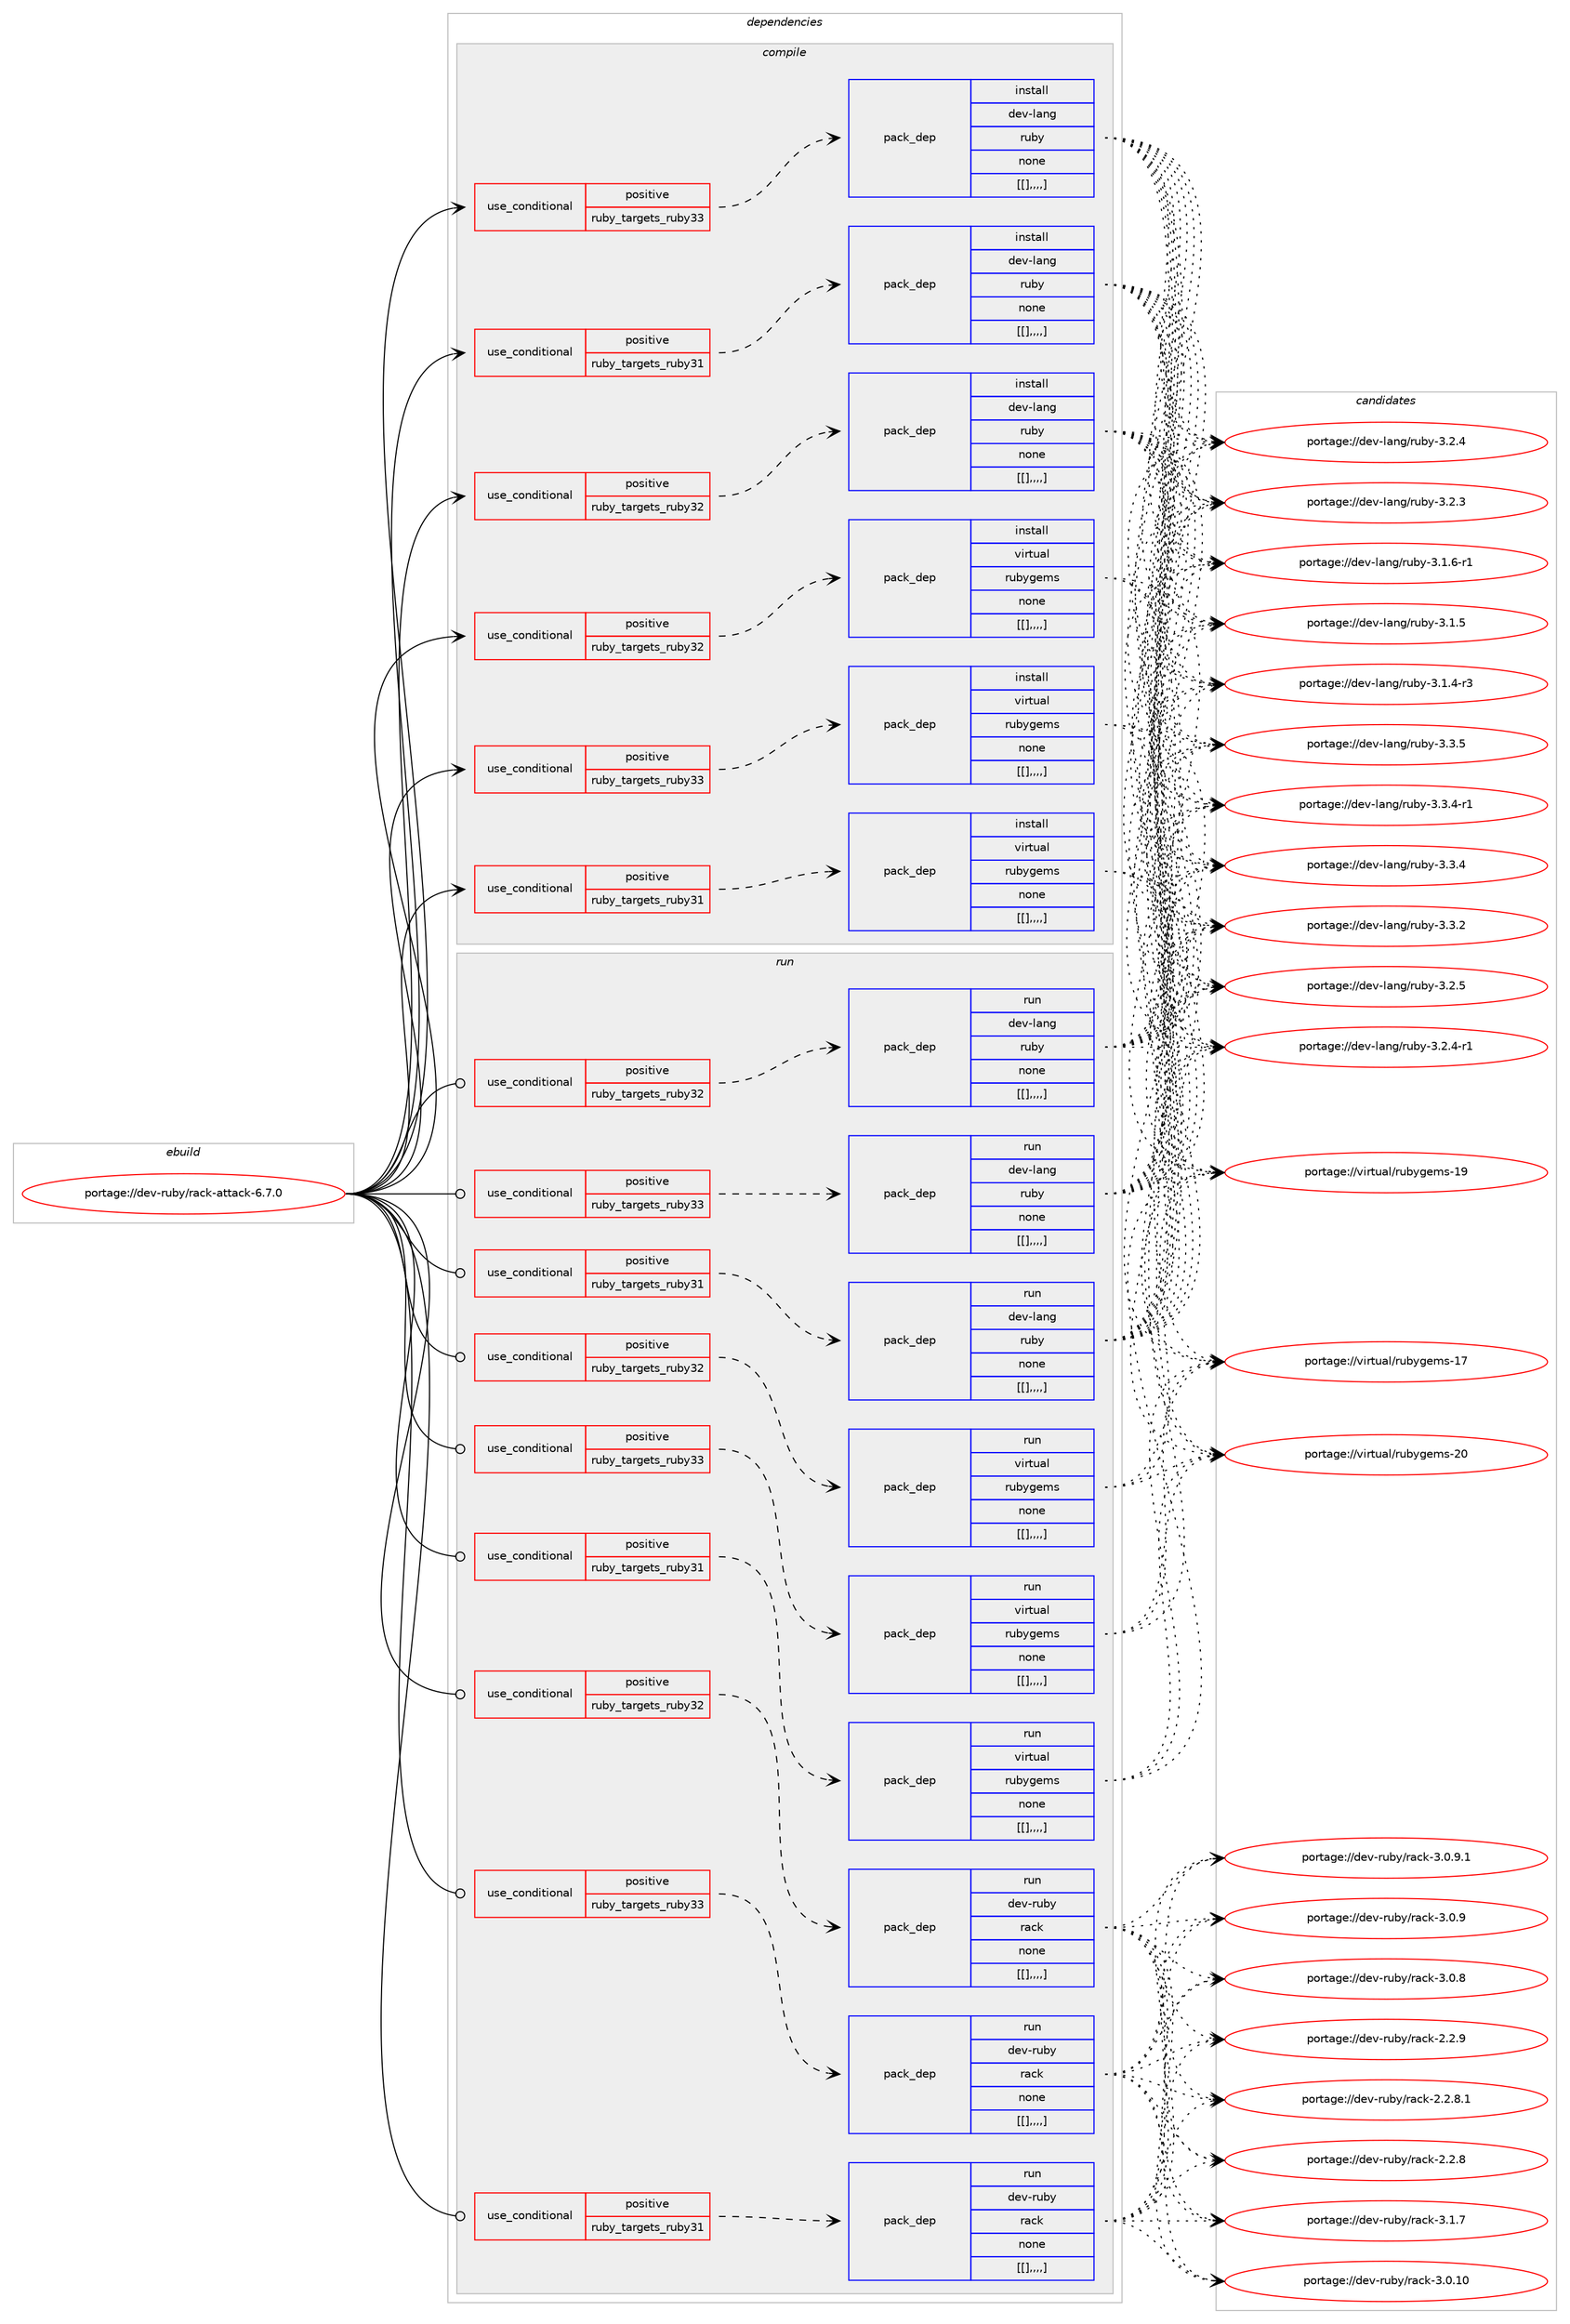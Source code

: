 digraph prolog {

# *************
# Graph options
# *************

newrank=true;
concentrate=true;
compound=true;
graph [rankdir=LR,fontname=Helvetica,fontsize=10,ranksep=1.5];#, ranksep=2.5, nodesep=0.2];
edge  [arrowhead=vee];
node  [fontname=Helvetica,fontsize=10];

# **********
# The ebuild
# **********

subgraph cluster_leftcol {
color=gray;
label=<<i>ebuild</i>>;
id [label="portage://dev-ruby/rack-attack-6.7.0", color=red, width=4, href="../dev-ruby/rack-attack-6.7.0.svg"];
}

# ****************
# The dependencies
# ****************

subgraph cluster_midcol {
color=gray;
label=<<i>dependencies</i>>;
subgraph cluster_compile {
fillcolor="#eeeeee";
style=filled;
label=<<i>compile</i>>;
subgraph cond54677 {
dependency198693 [label=<<TABLE BORDER="0" CELLBORDER="1" CELLSPACING="0" CELLPADDING="4"><TR><TD ROWSPAN="3" CELLPADDING="10">use_conditional</TD></TR><TR><TD>positive</TD></TR><TR><TD>ruby_targets_ruby31</TD></TR></TABLE>>, shape=none, color=red];
subgraph pack142671 {
dependency198694 [label=<<TABLE BORDER="0" CELLBORDER="1" CELLSPACING="0" CELLPADDING="4" WIDTH="220"><TR><TD ROWSPAN="6" CELLPADDING="30">pack_dep</TD></TR><TR><TD WIDTH="110">install</TD></TR><TR><TD>dev-lang</TD></TR><TR><TD>ruby</TD></TR><TR><TD>none</TD></TR><TR><TD>[[],,,,]</TD></TR></TABLE>>, shape=none, color=blue];
}
dependency198693:e -> dependency198694:w [weight=20,style="dashed",arrowhead="vee"];
}
id:e -> dependency198693:w [weight=20,style="solid",arrowhead="vee"];
subgraph cond54678 {
dependency198695 [label=<<TABLE BORDER="0" CELLBORDER="1" CELLSPACING="0" CELLPADDING="4"><TR><TD ROWSPAN="3" CELLPADDING="10">use_conditional</TD></TR><TR><TD>positive</TD></TR><TR><TD>ruby_targets_ruby31</TD></TR></TABLE>>, shape=none, color=red];
subgraph pack142672 {
dependency198696 [label=<<TABLE BORDER="0" CELLBORDER="1" CELLSPACING="0" CELLPADDING="4" WIDTH="220"><TR><TD ROWSPAN="6" CELLPADDING="30">pack_dep</TD></TR><TR><TD WIDTH="110">install</TD></TR><TR><TD>virtual</TD></TR><TR><TD>rubygems</TD></TR><TR><TD>none</TD></TR><TR><TD>[[],,,,]</TD></TR></TABLE>>, shape=none, color=blue];
}
dependency198695:e -> dependency198696:w [weight=20,style="dashed",arrowhead="vee"];
}
id:e -> dependency198695:w [weight=20,style="solid",arrowhead="vee"];
subgraph cond54679 {
dependency198697 [label=<<TABLE BORDER="0" CELLBORDER="1" CELLSPACING="0" CELLPADDING="4"><TR><TD ROWSPAN="3" CELLPADDING="10">use_conditional</TD></TR><TR><TD>positive</TD></TR><TR><TD>ruby_targets_ruby32</TD></TR></TABLE>>, shape=none, color=red];
subgraph pack142673 {
dependency198698 [label=<<TABLE BORDER="0" CELLBORDER="1" CELLSPACING="0" CELLPADDING="4" WIDTH="220"><TR><TD ROWSPAN="6" CELLPADDING="30">pack_dep</TD></TR><TR><TD WIDTH="110">install</TD></TR><TR><TD>dev-lang</TD></TR><TR><TD>ruby</TD></TR><TR><TD>none</TD></TR><TR><TD>[[],,,,]</TD></TR></TABLE>>, shape=none, color=blue];
}
dependency198697:e -> dependency198698:w [weight=20,style="dashed",arrowhead="vee"];
}
id:e -> dependency198697:w [weight=20,style="solid",arrowhead="vee"];
subgraph cond54680 {
dependency198699 [label=<<TABLE BORDER="0" CELLBORDER="1" CELLSPACING="0" CELLPADDING="4"><TR><TD ROWSPAN="3" CELLPADDING="10">use_conditional</TD></TR><TR><TD>positive</TD></TR><TR><TD>ruby_targets_ruby32</TD></TR></TABLE>>, shape=none, color=red];
subgraph pack142674 {
dependency198700 [label=<<TABLE BORDER="0" CELLBORDER="1" CELLSPACING="0" CELLPADDING="4" WIDTH="220"><TR><TD ROWSPAN="6" CELLPADDING="30">pack_dep</TD></TR><TR><TD WIDTH="110">install</TD></TR><TR><TD>virtual</TD></TR><TR><TD>rubygems</TD></TR><TR><TD>none</TD></TR><TR><TD>[[],,,,]</TD></TR></TABLE>>, shape=none, color=blue];
}
dependency198699:e -> dependency198700:w [weight=20,style="dashed",arrowhead="vee"];
}
id:e -> dependency198699:w [weight=20,style="solid",arrowhead="vee"];
subgraph cond54681 {
dependency198701 [label=<<TABLE BORDER="0" CELLBORDER="1" CELLSPACING="0" CELLPADDING="4"><TR><TD ROWSPAN="3" CELLPADDING="10">use_conditional</TD></TR><TR><TD>positive</TD></TR><TR><TD>ruby_targets_ruby33</TD></TR></TABLE>>, shape=none, color=red];
subgraph pack142675 {
dependency198702 [label=<<TABLE BORDER="0" CELLBORDER="1" CELLSPACING="0" CELLPADDING="4" WIDTH="220"><TR><TD ROWSPAN="6" CELLPADDING="30">pack_dep</TD></TR><TR><TD WIDTH="110">install</TD></TR><TR><TD>dev-lang</TD></TR><TR><TD>ruby</TD></TR><TR><TD>none</TD></TR><TR><TD>[[],,,,]</TD></TR></TABLE>>, shape=none, color=blue];
}
dependency198701:e -> dependency198702:w [weight=20,style="dashed",arrowhead="vee"];
}
id:e -> dependency198701:w [weight=20,style="solid",arrowhead="vee"];
subgraph cond54682 {
dependency198703 [label=<<TABLE BORDER="0" CELLBORDER="1" CELLSPACING="0" CELLPADDING="4"><TR><TD ROWSPAN="3" CELLPADDING="10">use_conditional</TD></TR><TR><TD>positive</TD></TR><TR><TD>ruby_targets_ruby33</TD></TR></TABLE>>, shape=none, color=red];
subgraph pack142676 {
dependency198704 [label=<<TABLE BORDER="0" CELLBORDER="1" CELLSPACING="0" CELLPADDING="4" WIDTH="220"><TR><TD ROWSPAN="6" CELLPADDING="30">pack_dep</TD></TR><TR><TD WIDTH="110">install</TD></TR><TR><TD>virtual</TD></TR><TR><TD>rubygems</TD></TR><TR><TD>none</TD></TR><TR><TD>[[],,,,]</TD></TR></TABLE>>, shape=none, color=blue];
}
dependency198703:e -> dependency198704:w [weight=20,style="dashed",arrowhead="vee"];
}
id:e -> dependency198703:w [weight=20,style="solid",arrowhead="vee"];
}
subgraph cluster_compileandrun {
fillcolor="#eeeeee";
style=filled;
label=<<i>compile and run</i>>;
}
subgraph cluster_run {
fillcolor="#eeeeee";
style=filled;
label=<<i>run</i>>;
subgraph cond54683 {
dependency198705 [label=<<TABLE BORDER="0" CELLBORDER="1" CELLSPACING="0" CELLPADDING="4"><TR><TD ROWSPAN="3" CELLPADDING="10">use_conditional</TD></TR><TR><TD>positive</TD></TR><TR><TD>ruby_targets_ruby31</TD></TR></TABLE>>, shape=none, color=red];
subgraph pack142677 {
dependency198706 [label=<<TABLE BORDER="0" CELLBORDER="1" CELLSPACING="0" CELLPADDING="4" WIDTH="220"><TR><TD ROWSPAN="6" CELLPADDING="30">pack_dep</TD></TR><TR><TD WIDTH="110">run</TD></TR><TR><TD>dev-lang</TD></TR><TR><TD>ruby</TD></TR><TR><TD>none</TD></TR><TR><TD>[[],,,,]</TD></TR></TABLE>>, shape=none, color=blue];
}
dependency198705:e -> dependency198706:w [weight=20,style="dashed",arrowhead="vee"];
}
id:e -> dependency198705:w [weight=20,style="solid",arrowhead="odot"];
subgraph cond54684 {
dependency198707 [label=<<TABLE BORDER="0" CELLBORDER="1" CELLSPACING="0" CELLPADDING="4"><TR><TD ROWSPAN="3" CELLPADDING="10">use_conditional</TD></TR><TR><TD>positive</TD></TR><TR><TD>ruby_targets_ruby31</TD></TR></TABLE>>, shape=none, color=red];
subgraph pack142678 {
dependency198708 [label=<<TABLE BORDER="0" CELLBORDER="1" CELLSPACING="0" CELLPADDING="4" WIDTH="220"><TR><TD ROWSPAN="6" CELLPADDING="30">pack_dep</TD></TR><TR><TD WIDTH="110">run</TD></TR><TR><TD>dev-ruby</TD></TR><TR><TD>rack</TD></TR><TR><TD>none</TD></TR><TR><TD>[[],,,,]</TD></TR></TABLE>>, shape=none, color=blue];
}
dependency198707:e -> dependency198708:w [weight=20,style="dashed",arrowhead="vee"];
}
id:e -> dependency198707:w [weight=20,style="solid",arrowhead="odot"];
subgraph cond54685 {
dependency198709 [label=<<TABLE BORDER="0" CELLBORDER="1" CELLSPACING="0" CELLPADDING="4"><TR><TD ROWSPAN="3" CELLPADDING="10">use_conditional</TD></TR><TR><TD>positive</TD></TR><TR><TD>ruby_targets_ruby31</TD></TR></TABLE>>, shape=none, color=red];
subgraph pack142679 {
dependency198710 [label=<<TABLE BORDER="0" CELLBORDER="1" CELLSPACING="0" CELLPADDING="4" WIDTH="220"><TR><TD ROWSPAN="6" CELLPADDING="30">pack_dep</TD></TR><TR><TD WIDTH="110">run</TD></TR><TR><TD>virtual</TD></TR><TR><TD>rubygems</TD></TR><TR><TD>none</TD></TR><TR><TD>[[],,,,]</TD></TR></TABLE>>, shape=none, color=blue];
}
dependency198709:e -> dependency198710:w [weight=20,style="dashed",arrowhead="vee"];
}
id:e -> dependency198709:w [weight=20,style="solid",arrowhead="odot"];
subgraph cond54686 {
dependency198711 [label=<<TABLE BORDER="0" CELLBORDER="1" CELLSPACING="0" CELLPADDING="4"><TR><TD ROWSPAN="3" CELLPADDING="10">use_conditional</TD></TR><TR><TD>positive</TD></TR><TR><TD>ruby_targets_ruby32</TD></TR></TABLE>>, shape=none, color=red];
subgraph pack142680 {
dependency198712 [label=<<TABLE BORDER="0" CELLBORDER="1" CELLSPACING="0" CELLPADDING="4" WIDTH="220"><TR><TD ROWSPAN="6" CELLPADDING="30">pack_dep</TD></TR><TR><TD WIDTH="110">run</TD></TR><TR><TD>dev-lang</TD></TR><TR><TD>ruby</TD></TR><TR><TD>none</TD></TR><TR><TD>[[],,,,]</TD></TR></TABLE>>, shape=none, color=blue];
}
dependency198711:e -> dependency198712:w [weight=20,style="dashed",arrowhead="vee"];
}
id:e -> dependency198711:w [weight=20,style="solid",arrowhead="odot"];
subgraph cond54687 {
dependency198713 [label=<<TABLE BORDER="0" CELLBORDER="1" CELLSPACING="0" CELLPADDING="4"><TR><TD ROWSPAN="3" CELLPADDING="10">use_conditional</TD></TR><TR><TD>positive</TD></TR><TR><TD>ruby_targets_ruby32</TD></TR></TABLE>>, shape=none, color=red];
subgraph pack142681 {
dependency198714 [label=<<TABLE BORDER="0" CELLBORDER="1" CELLSPACING="0" CELLPADDING="4" WIDTH="220"><TR><TD ROWSPAN="6" CELLPADDING="30">pack_dep</TD></TR><TR><TD WIDTH="110">run</TD></TR><TR><TD>dev-ruby</TD></TR><TR><TD>rack</TD></TR><TR><TD>none</TD></TR><TR><TD>[[],,,,]</TD></TR></TABLE>>, shape=none, color=blue];
}
dependency198713:e -> dependency198714:w [weight=20,style="dashed",arrowhead="vee"];
}
id:e -> dependency198713:w [weight=20,style="solid",arrowhead="odot"];
subgraph cond54688 {
dependency198715 [label=<<TABLE BORDER="0" CELLBORDER="1" CELLSPACING="0" CELLPADDING="4"><TR><TD ROWSPAN="3" CELLPADDING="10">use_conditional</TD></TR><TR><TD>positive</TD></TR><TR><TD>ruby_targets_ruby32</TD></TR></TABLE>>, shape=none, color=red];
subgraph pack142682 {
dependency198716 [label=<<TABLE BORDER="0" CELLBORDER="1" CELLSPACING="0" CELLPADDING="4" WIDTH="220"><TR><TD ROWSPAN="6" CELLPADDING="30">pack_dep</TD></TR><TR><TD WIDTH="110">run</TD></TR><TR><TD>virtual</TD></TR><TR><TD>rubygems</TD></TR><TR><TD>none</TD></TR><TR><TD>[[],,,,]</TD></TR></TABLE>>, shape=none, color=blue];
}
dependency198715:e -> dependency198716:w [weight=20,style="dashed",arrowhead="vee"];
}
id:e -> dependency198715:w [weight=20,style="solid",arrowhead="odot"];
subgraph cond54689 {
dependency198717 [label=<<TABLE BORDER="0" CELLBORDER="1" CELLSPACING="0" CELLPADDING="4"><TR><TD ROWSPAN="3" CELLPADDING="10">use_conditional</TD></TR><TR><TD>positive</TD></TR><TR><TD>ruby_targets_ruby33</TD></TR></TABLE>>, shape=none, color=red];
subgraph pack142683 {
dependency198718 [label=<<TABLE BORDER="0" CELLBORDER="1" CELLSPACING="0" CELLPADDING="4" WIDTH="220"><TR><TD ROWSPAN="6" CELLPADDING="30">pack_dep</TD></TR><TR><TD WIDTH="110">run</TD></TR><TR><TD>dev-lang</TD></TR><TR><TD>ruby</TD></TR><TR><TD>none</TD></TR><TR><TD>[[],,,,]</TD></TR></TABLE>>, shape=none, color=blue];
}
dependency198717:e -> dependency198718:w [weight=20,style="dashed",arrowhead="vee"];
}
id:e -> dependency198717:w [weight=20,style="solid",arrowhead="odot"];
subgraph cond54690 {
dependency198719 [label=<<TABLE BORDER="0" CELLBORDER="1" CELLSPACING="0" CELLPADDING="4"><TR><TD ROWSPAN="3" CELLPADDING="10">use_conditional</TD></TR><TR><TD>positive</TD></TR><TR><TD>ruby_targets_ruby33</TD></TR></TABLE>>, shape=none, color=red];
subgraph pack142684 {
dependency198720 [label=<<TABLE BORDER="0" CELLBORDER="1" CELLSPACING="0" CELLPADDING="4" WIDTH="220"><TR><TD ROWSPAN="6" CELLPADDING="30">pack_dep</TD></TR><TR><TD WIDTH="110">run</TD></TR><TR><TD>dev-ruby</TD></TR><TR><TD>rack</TD></TR><TR><TD>none</TD></TR><TR><TD>[[],,,,]</TD></TR></TABLE>>, shape=none, color=blue];
}
dependency198719:e -> dependency198720:w [weight=20,style="dashed",arrowhead="vee"];
}
id:e -> dependency198719:w [weight=20,style="solid",arrowhead="odot"];
subgraph cond54691 {
dependency198721 [label=<<TABLE BORDER="0" CELLBORDER="1" CELLSPACING="0" CELLPADDING="4"><TR><TD ROWSPAN="3" CELLPADDING="10">use_conditional</TD></TR><TR><TD>positive</TD></TR><TR><TD>ruby_targets_ruby33</TD></TR></TABLE>>, shape=none, color=red];
subgraph pack142685 {
dependency198722 [label=<<TABLE BORDER="0" CELLBORDER="1" CELLSPACING="0" CELLPADDING="4" WIDTH="220"><TR><TD ROWSPAN="6" CELLPADDING="30">pack_dep</TD></TR><TR><TD WIDTH="110">run</TD></TR><TR><TD>virtual</TD></TR><TR><TD>rubygems</TD></TR><TR><TD>none</TD></TR><TR><TD>[[],,,,]</TD></TR></TABLE>>, shape=none, color=blue];
}
dependency198721:e -> dependency198722:w [weight=20,style="dashed",arrowhead="vee"];
}
id:e -> dependency198721:w [weight=20,style="solid",arrowhead="odot"];
}
}

# **************
# The candidates
# **************

subgraph cluster_choices {
rank=same;
color=gray;
label=<<i>candidates</i>>;

subgraph choice142671 {
color=black;
nodesep=1;
choice10010111845108971101034711411798121455146514653 [label="portage://dev-lang/ruby-3.3.5", color=red, width=4,href="../dev-lang/ruby-3.3.5.svg"];
choice100101118451089711010347114117981214551465146524511449 [label="portage://dev-lang/ruby-3.3.4-r1", color=red, width=4,href="../dev-lang/ruby-3.3.4-r1.svg"];
choice10010111845108971101034711411798121455146514652 [label="portage://dev-lang/ruby-3.3.4", color=red, width=4,href="../dev-lang/ruby-3.3.4.svg"];
choice10010111845108971101034711411798121455146514650 [label="portage://dev-lang/ruby-3.3.2", color=red, width=4,href="../dev-lang/ruby-3.3.2.svg"];
choice10010111845108971101034711411798121455146504653 [label="portage://dev-lang/ruby-3.2.5", color=red, width=4,href="../dev-lang/ruby-3.2.5.svg"];
choice100101118451089711010347114117981214551465046524511449 [label="portage://dev-lang/ruby-3.2.4-r1", color=red, width=4,href="../dev-lang/ruby-3.2.4-r1.svg"];
choice10010111845108971101034711411798121455146504652 [label="portage://dev-lang/ruby-3.2.4", color=red, width=4,href="../dev-lang/ruby-3.2.4.svg"];
choice10010111845108971101034711411798121455146504651 [label="portage://dev-lang/ruby-3.2.3", color=red, width=4,href="../dev-lang/ruby-3.2.3.svg"];
choice100101118451089711010347114117981214551464946544511449 [label="portage://dev-lang/ruby-3.1.6-r1", color=red, width=4,href="../dev-lang/ruby-3.1.6-r1.svg"];
choice10010111845108971101034711411798121455146494653 [label="portage://dev-lang/ruby-3.1.5", color=red, width=4,href="../dev-lang/ruby-3.1.5.svg"];
choice100101118451089711010347114117981214551464946524511451 [label="portage://dev-lang/ruby-3.1.4-r3", color=red, width=4,href="../dev-lang/ruby-3.1.4-r3.svg"];
dependency198694:e -> choice10010111845108971101034711411798121455146514653:w [style=dotted,weight="100"];
dependency198694:e -> choice100101118451089711010347114117981214551465146524511449:w [style=dotted,weight="100"];
dependency198694:e -> choice10010111845108971101034711411798121455146514652:w [style=dotted,weight="100"];
dependency198694:e -> choice10010111845108971101034711411798121455146514650:w [style=dotted,weight="100"];
dependency198694:e -> choice10010111845108971101034711411798121455146504653:w [style=dotted,weight="100"];
dependency198694:e -> choice100101118451089711010347114117981214551465046524511449:w [style=dotted,weight="100"];
dependency198694:e -> choice10010111845108971101034711411798121455146504652:w [style=dotted,weight="100"];
dependency198694:e -> choice10010111845108971101034711411798121455146504651:w [style=dotted,weight="100"];
dependency198694:e -> choice100101118451089711010347114117981214551464946544511449:w [style=dotted,weight="100"];
dependency198694:e -> choice10010111845108971101034711411798121455146494653:w [style=dotted,weight="100"];
dependency198694:e -> choice100101118451089711010347114117981214551464946524511451:w [style=dotted,weight="100"];
}
subgraph choice142672 {
color=black;
nodesep=1;
choice118105114116117971084711411798121103101109115455048 [label="portage://virtual/rubygems-20", color=red, width=4,href="../virtual/rubygems-20.svg"];
choice118105114116117971084711411798121103101109115454957 [label="portage://virtual/rubygems-19", color=red, width=4,href="../virtual/rubygems-19.svg"];
choice118105114116117971084711411798121103101109115454955 [label="portage://virtual/rubygems-17", color=red, width=4,href="../virtual/rubygems-17.svg"];
dependency198696:e -> choice118105114116117971084711411798121103101109115455048:w [style=dotted,weight="100"];
dependency198696:e -> choice118105114116117971084711411798121103101109115454957:w [style=dotted,weight="100"];
dependency198696:e -> choice118105114116117971084711411798121103101109115454955:w [style=dotted,weight="100"];
}
subgraph choice142673 {
color=black;
nodesep=1;
choice10010111845108971101034711411798121455146514653 [label="portage://dev-lang/ruby-3.3.5", color=red, width=4,href="../dev-lang/ruby-3.3.5.svg"];
choice100101118451089711010347114117981214551465146524511449 [label="portage://dev-lang/ruby-3.3.4-r1", color=red, width=4,href="../dev-lang/ruby-3.3.4-r1.svg"];
choice10010111845108971101034711411798121455146514652 [label="portage://dev-lang/ruby-3.3.4", color=red, width=4,href="../dev-lang/ruby-3.3.4.svg"];
choice10010111845108971101034711411798121455146514650 [label="portage://dev-lang/ruby-3.3.2", color=red, width=4,href="../dev-lang/ruby-3.3.2.svg"];
choice10010111845108971101034711411798121455146504653 [label="portage://dev-lang/ruby-3.2.5", color=red, width=4,href="../dev-lang/ruby-3.2.5.svg"];
choice100101118451089711010347114117981214551465046524511449 [label="portage://dev-lang/ruby-3.2.4-r1", color=red, width=4,href="../dev-lang/ruby-3.2.4-r1.svg"];
choice10010111845108971101034711411798121455146504652 [label="portage://dev-lang/ruby-3.2.4", color=red, width=4,href="../dev-lang/ruby-3.2.4.svg"];
choice10010111845108971101034711411798121455146504651 [label="portage://dev-lang/ruby-3.2.3", color=red, width=4,href="../dev-lang/ruby-3.2.3.svg"];
choice100101118451089711010347114117981214551464946544511449 [label="portage://dev-lang/ruby-3.1.6-r1", color=red, width=4,href="../dev-lang/ruby-3.1.6-r1.svg"];
choice10010111845108971101034711411798121455146494653 [label="portage://dev-lang/ruby-3.1.5", color=red, width=4,href="../dev-lang/ruby-3.1.5.svg"];
choice100101118451089711010347114117981214551464946524511451 [label="portage://dev-lang/ruby-3.1.4-r3", color=red, width=4,href="../dev-lang/ruby-3.1.4-r3.svg"];
dependency198698:e -> choice10010111845108971101034711411798121455146514653:w [style=dotted,weight="100"];
dependency198698:e -> choice100101118451089711010347114117981214551465146524511449:w [style=dotted,weight="100"];
dependency198698:e -> choice10010111845108971101034711411798121455146514652:w [style=dotted,weight="100"];
dependency198698:e -> choice10010111845108971101034711411798121455146514650:w [style=dotted,weight="100"];
dependency198698:e -> choice10010111845108971101034711411798121455146504653:w [style=dotted,weight="100"];
dependency198698:e -> choice100101118451089711010347114117981214551465046524511449:w [style=dotted,weight="100"];
dependency198698:e -> choice10010111845108971101034711411798121455146504652:w [style=dotted,weight="100"];
dependency198698:e -> choice10010111845108971101034711411798121455146504651:w [style=dotted,weight="100"];
dependency198698:e -> choice100101118451089711010347114117981214551464946544511449:w [style=dotted,weight="100"];
dependency198698:e -> choice10010111845108971101034711411798121455146494653:w [style=dotted,weight="100"];
dependency198698:e -> choice100101118451089711010347114117981214551464946524511451:w [style=dotted,weight="100"];
}
subgraph choice142674 {
color=black;
nodesep=1;
choice118105114116117971084711411798121103101109115455048 [label="portage://virtual/rubygems-20", color=red, width=4,href="../virtual/rubygems-20.svg"];
choice118105114116117971084711411798121103101109115454957 [label="portage://virtual/rubygems-19", color=red, width=4,href="../virtual/rubygems-19.svg"];
choice118105114116117971084711411798121103101109115454955 [label="portage://virtual/rubygems-17", color=red, width=4,href="../virtual/rubygems-17.svg"];
dependency198700:e -> choice118105114116117971084711411798121103101109115455048:w [style=dotted,weight="100"];
dependency198700:e -> choice118105114116117971084711411798121103101109115454957:w [style=dotted,weight="100"];
dependency198700:e -> choice118105114116117971084711411798121103101109115454955:w [style=dotted,weight="100"];
}
subgraph choice142675 {
color=black;
nodesep=1;
choice10010111845108971101034711411798121455146514653 [label="portage://dev-lang/ruby-3.3.5", color=red, width=4,href="../dev-lang/ruby-3.3.5.svg"];
choice100101118451089711010347114117981214551465146524511449 [label="portage://dev-lang/ruby-3.3.4-r1", color=red, width=4,href="../dev-lang/ruby-3.3.4-r1.svg"];
choice10010111845108971101034711411798121455146514652 [label="portage://dev-lang/ruby-3.3.4", color=red, width=4,href="../dev-lang/ruby-3.3.4.svg"];
choice10010111845108971101034711411798121455146514650 [label="portage://dev-lang/ruby-3.3.2", color=red, width=4,href="../dev-lang/ruby-3.3.2.svg"];
choice10010111845108971101034711411798121455146504653 [label="portage://dev-lang/ruby-3.2.5", color=red, width=4,href="../dev-lang/ruby-3.2.5.svg"];
choice100101118451089711010347114117981214551465046524511449 [label="portage://dev-lang/ruby-3.2.4-r1", color=red, width=4,href="../dev-lang/ruby-3.2.4-r1.svg"];
choice10010111845108971101034711411798121455146504652 [label="portage://dev-lang/ruby-3.2.4", color=red, width=4,href="../dev-lang/ruby-3.2.4.svg"];
choice10010111845108971101034711411798121455146504651 [label="portage://dev-lang/ruby-3.2.3", color=red, width=4,href="../dev-lang/ruby-3.2.3.svg"];
choice100101118451089711010347114117981214551464946544511449 [label="portage://dev-lang/ruby-3.1.6-r1", color=red, width=4,href="../dev-lang/ruby-3.1.6-r1.svg"];
choice10010111845108971101034711411798121455146494653 [label="portage://dev-lang/ruby-3.1.5", color=red, width=4,href="../dev-lang/ruby-3.1.5.svg"];
choice100101118451089711010347114117981214551464946524511451 [label="portage://dev-lang/ruby-3.1.4-r3", color=red, width=4,href="../dev-lang/ruby-3.1.4-r3.svg"];
dependency198702:e -> choice10010111845108971101034711411798121455146514653:w [style=dotted,weight="100"];
dependency198702:e -> choice100101118451089711010347114117981214551465146524511449:w [style=dotted,weight="100"];
dependency198702:e -> choice10010111845108971101034711411798121455146514652:w [style=dotted,weight="100"];
dependency198702:e -> choice10010111845108971101034711411798121455146514650:w [style=dotted,weight="100"];
dependency198702:e -> choice10010111845108971101034711411798121455146504653:w [style=dotted,weight="100"];
dependency198702:e -> choice100101118451089711010347114117981214551465046524511449:w [style=dotted,weight="100"];
dependency198702:e -> choice10010111845108971101034711411798121455146504652:w [style=dotted,weight="100"];
dependency198702:e -> choice10010111845108971101034711411798121455146504651:w [style=dotted,weight="100"];
dependency198702:e -> choice100101118451089711010347114117981214551464946544511449:w [style=dotted,weight="100"];
dependency198702:e -> choice10010111845108971101034711411798121455146494653:w [style=dotted,weight="100"];
dependency198702:e -> choice100101118451089711010347114117981214551464946524511451:w [style=dotted,weight="100"];
}
subgraph choice142676 {
color=black;
nodesep=1;
choice118105114116117971084711411798121103101109115455048 [label="portage://virtual/rubygems-20", color=red, width=4,href="../virtual/rubygems-20.svg"];
choice118105114116117971084711411798121103101109115454957 [label="portage://virtual/rubygems-19", color=red, width=4,href="../virtual/rubygems-19.svg"];
choice118105114116117971084711411798121103101109115454955 [label="portage://virtual/rubygems-17", color=red, width=4,href="../virtual/rubygems-17.svg"];
dependency198704:e -> choice118105114116117971084711411798121103101109115455048:w [style=dotted,weight="100"];
dependency198704:e -> choice118105114116117971084711411798121103101109115454957:w [style=dotted,weight="100"];
dependency198704:e -> choice118105114116117971084711411798121103101109115454955:w [style=dotted,weight="100"];
}
subgraph choice142677 {
color=black;
nodesep=1;
choice10010111845108971101034711411798121455146514653 [label="portage://dev-lang/ruby-3.3.5", color=red, width=4,href="../dev-lang/ruby-3.3.5.svg"];
choice100101118451089711010347114117981214551465146524511449 [label="portage://dev-lang/ruby-3.3.4-r1", color=red, width=4,href="../dev-lang/ruby-3.3.4-r1.svg"];
choice10010111845108971101034711411798121455146514652 [label="portage://dev-lang/ruby-3.3.4", color=red, width=4,href="../dev-lang/ruby-3.3.4.svg"];
choice10010111845108971101034711411798121455146514650 [label="portage://dev-lang/ruby-3.3.2", color=red, width=4,href="../dev-lang/ruby-3.3.2.svg"];
choice10010111845108971101034711411798121455146504653 [label="portage://dev-lang/ruby-3.2.5", color=red, width=4,href="../dev-lang/ruby-3.2.5.svg"];
choice100101118451089711010347114117981214551465046524511449 [label="portage://dev-lang/ruby-3.2.4-r1", color=red, width=4,href="../dev-lang/ruby-3.2.4-r1.svg"];
choice10010111845108971101034711411798121455146504652 [label="portage://dev-lang/ruby-3.2.4", color=red, width=4,href="../dev-lang/ruby-3.2.4.svg"];
choice10010111845108971101034711411798121455146504651 [label="portage://dev-lang/ruby-3.2.3", color=red, width=4,href="../dev-lang/ruby-3.2.3.svg"];
choice100101118451089711010347114117981214551464946544511449 [label="portage://dev-lang/ruby-3.1.6-r1", color=red, width=4,href="../dev-lang/ruby-3.1.6-r1.svg"];
choice10010111845108971101034711411798121455146494653 [label="portage://dev-lang/ruby-3.1.5", color=red, width=4,href="../dev-lang/ruby-3.1.5.svg"];
choice100101118451089711010347114117981214551464946524511451 [label="portage://dev-lang/ruby-3.1.4-r3", color=red, width=4,href="../dev-lang/ruby-3.1.4-r3.svg"];
dependency198706:e -> choice10010111845108971101034711411798121455146514653:w [style=dotted,weight="100"];
dependency198706:e -> choice100101118451089711010347114117981214551465146524511449:w [style=dotted,weight="100"];
dependency198706:e -> choice10010111845108971101034711411798121455146514652:w [style=dotted,weight="100"];
dependency198706:e -> choice10010111845108971101034711411798121455146514650:w [style=dotted,weight="100"];
dependency198706:e -> choice10010111845108971101034711411798121455146504653:w [style=dotted,weight="100"];
dependency198706:e -> choice100101118451089711010347114117981214551465046524511449:w [style=dotted,weight="100"];
dependency198706:e -> choice10010111845108971101034711411798121455146504652:w [style=dotted,weight="100"];
dependency198706:e -> choice10010111845108971101034711411798121455146504651:w [style=dotted,weight="100"];
dependency198706:e -> choice100101118451089711010347114117981214551464946544511449:w [style=dotted,weight="100"];
dependency198706:e -> choice10010111845108971101034711411798121455146494653:w [style=dotted,weight="100"];
dependency198706:e -> choice100101118451089711010347114117981214551464946524511451:w [style=dotted,weight="100"];
}
subgraph choice142678 {
color=black;
nodesep=1;
choice1001011184511411798121471149799107455146494655 [label="portage://dev-ruby/rack-3.1.7", color=red, width=4,href="../dev-ruby/rack-3.1.7.svg"];
choice100101118451141179812147114979910745514648464948 [label="portage://dev-ruby/rack-3.0.10", color=red, width=4,href="../dev-ruby/rack-3.0.10.svg"];
choice10010111845114117981214711497991074551464846574649 [label="portage://dev-ruby/rack-3.0.9.1", color=red, width=4,href="../dev-ruby/rack-3.0.9.1.svg"];
choice1001011184511411798121471149799107455146484657 [label="portage://dev-ruby/rack-3.0.9", color=red, width=4,href="../dev-ruby/rack-3.0.9.svg"];
choice1001011184511411798121471149799107455146484656 [label="portage://dev-ruby/rack-3.0.8", color=red, width=4,href="../dev-ruby/rack-3.0.8.svg"];
choice1001011184511411798121471149799107455046504657 [label="portage://dev-ruby/rack-2.2.9", color=red, width=4,href="../dev-ruby/rack-2.2.9.svg"];
choice10010111845114117981214711497991074550465046564649 [label="portage://dev-ruby/rack-2.2.8.1", color=red, width=4,href="../dev-ruby/rack-2.2.8.1.svg"];
choice1001011184511411798121471149799107455046504656 [label="portage://dev-ruby/rack-2.2.8", color=red, width=4,href="../dev-ruby/rack-2.2.8.svg"];
dependency198708:e -> choice1001011184511411798121471149799107455146494655:w [style=dotted,weight="100"];
dependency198708:e -> choice100101118451141179812147114979910745514648464948:w [style=dotted,weight="100"];
dependency198708:e -> choice10010111845114117981214711497991074551464846574649:w [style=dotted,weight="100"];
dependency198708:e -> choice1001011184511411798121471149799107455146484657:w [style=dotted,weight="100"];
dependency198708:e -> choice1001011184511411798121471149799107455146484656:w [style=dotted,weight="100"];
dependency198708:e -> choice1001011184511411798121471149799107455046504657:w [style=dotted,weight="100"];
dependency198708:e -> choice10010111845114117981214711497991074550465046564649:w [style=dotted,weight="100"];
dependency198708:e -> choice1001011184511411798121471149799107455046504656:w [style=dotted,weight="100"];
}
subgraph choice142679 {
color=black;
nodesep=1;
choice118105114116117971084711411798121103101109115455048 [label="portage://virtual/rubygems-20", color=red, width=4,href="../virtual/rubygems-20.svg"];
choice118105114116117971084711411798121103101109115454957 [label="portage://virtual/rubygems-19", color=red, width=4,href="../virtual/rubygems-19.svg"];
choice118105114116117971084711411798121103101109115454955 [label="portage://virtual/rubygems-17", color=red, width=4,href="../virtual/rubygems-17.svg"];
dependency198710:e -> choice118105114116117971084711411798121103101109115455048:w [style=dotted,weight="100"];
dependency198710:e -> choice118105114116117971084711411798121103101109115454957:w [style=dotted,weight="100"];
dependency198710:e -> choice118105114116117971084711411798121103101109115454955:w [style=dotted,weight="100"];
}
subgraph choice142680 {
color=black;
nodesep=1;
choice10010111845108971101034711411798121455146514653 [label="portage://dev-lang/ruby-3.3.5", color=red, width=4,href="../dev-lang/ruby-3.3.5.svg"];
choice100101118451089711010347114117981214551465146524511449 [label="portage://dev-lang/ruby-3.3.4-r1", color=red, width=4,href="../dev-lang/ruby-3.3.4-r1.svg"];
choice10010111845108971101034711411798121455146514652 [label="portage://dev-lang/ruby-3.3.4", color=red, width=4,href="../dev-lang/ruby-3.3.4.svg"];
choice10010111845108971101034711411798121455146514650 [label="portage://dev-lang/ruby-3.3.2", color=red, width=4,href="../dev-lang/ruby-3.3.2.svg"];
choice10010111845108971101034711411798121455146504653 [label="portage://dev-lang/ruby-3.2.5", color=red, width=4,href="../dev-lang/ruby-3.2.5.svg"];
choice100101118451089711010347114117981214551465046524511449 [label="portage://dev-lang/ruby-3.2.4-r1", color=red, width=4,href="../dev-lang/ruby-3.2.4-r1.svg"];
choice10010111845108971101034711411798121455146504652 [label="portage://dev-lang/ruby-3.2.4", color=red, width=4,href="../dev-lang/ruby-3.2.4.svg"];
choice10010111845108971101034711411798121455146504651 [label="portage://dev-lang/ruby-3.2.3", color=red, width=4,href="../dev-lang/ruby-3.2.3.svg"];
choice100101118451089711010347114117981214551464946544511449 [label="portage://dev-lang/ruby-3.1.6-r1", color=red, width=4,href="../dev-lang/ruby-3.1.6-r1.svg"];
choice10010111845108971101034711411798121455146494653 [label="portage://dev-lang/ruby-3.1.5", color=red, width=4,href="../dev-lang/ruby-3.1.5.svg"];
choice100101118451089711010347114117981214551464946524511451 [label="portage://dev-lang/ruby-3.1.4-r3", color=red, width=4,href="../dev-lang/ruby-3.1.4-r3.svg"];
dependency198712:e -> choice10010111845108971101034711411798121455146514653:w [style=dotted,weight="100"];
dependency198712:e -> choice100101118451089711010347114117981214551465146524511449:w [style=dotted,weight="100"];
dependency198712:e -> choice10010111845108971101034711411798121455146514652:w [style=dotted,weight="100"];
dependency198712:e -> choice10010111845108971101034711411798121455146514650:w [style=dotted,weight="100"];
dependency198712:e -> choice10010111845108971101034711411798121455146504653:w [style=dotted,weight="100"];
dependency198712:e -> choice100101118451089711010347114117981214551465046524511449:w [style=dotted,weight="100"];
dependency198712:e -> choice10010111845108971101034711411798121455146504652:w [style=dotted,weight="100"];
dependency198712:e -> choice10010111845108971101034711411798121455146504651:w [style=dotted,weight="100"];
dependency198712:e -> choice100101118451089711010347114117981214551464946544511449:w [style=dotted,weight="100"];
dependency198712:e -> choice10010111845108971101034711411798121455146494653:w [style=dotted,weight="100"];
dependency198712:e -> choice100101118451089711010347114117981214551464946524511451:w [style=dotted,weight="100"];
}
subgraph choice142681 {
color=black;
nodesep=1;
choice1001011184511411798121471149799107455146494655 [label="portage://dev-ruby/rack-3.1.7", color=red, width=4,href="../dev-ruby/rack-3.1.7.svg"];
choice100101118451141179812147114979910745514648464948 [label="portage://dev-ruby/rack-3.0.10", color=red, width=4,href="../dev-ruby/rack-3.0.10.svg"];
choice10010111845114117981214711497991074551464846574649 [label="portage://dev-ruby/rack-3.0.9.1", color=red, width=4,href="../dev-ruby/rack-3.0.9.1.svg"];
choice1001011184511411798121471149799107455146484657 [label="portage://dev-ruby/rack-3.0.9", color=red, width=4,href="../dev-ruby/rack-3.0.9.svg"];
choice1001011184511411798121471149799107455146484656 [label="portage://dev-ruby/rack-3.0.8", color=red, width=4,href="../dev-ruby/rack-3.0.8.svg"];
choice1001011184511411798121471149799107455046504657 [label="portage://dev-ruby/rack-2.2.9", color=red, width=4,href="../dev-ruby/rack-2.2.9.svg"];
choice10010111845114117981214711497991074550465046564649 [label="portage://dev-ruby/rack-2.2.8.1", color=red, width=4,href="../dev-ruby/rack-2.2.8.1.svg"];
choice1001011184511411798121471149799107455046504656 [label="portage://dev-ruby/rack-2.2.8", color=red, width=4,href="../dev-ruby/rack-2.2.8.svg"];
dependency198714:e -> choice1001011184511411798121471149799107455146494655:w [style=dotted,weight="100"];
dependency198714:e -> choice100101118451141179812147114979910745514648464948:w [style=dotted,weight="100"];
dependency198714:e -> choice10010111845114117981214711497991074551464846574649:w [style=dotted,weight="100"];
dependency198714:e -> choice1001011184511411798121471149799107455146484657:w [style=dotted,weight="100"];
dependency198714:e -> choice1001011184511411798121471149799107455146484656:w [style=dotted,weight="100"];
dependency198714:e -> choice1001011184511411798121471149799107455046504657:w [style=dotted,weight="100"];
dependency198714:e -> choice10010111845114117981214711497991074550465046564649:w [style=dotted,weight="100"];
dependency198714:e -> choice1001011184511411798121471149799107455046504656:w [style=dotted,weight="100"];
}
subgraph choice142682 {
color=black;
nodesep=1;
choice118105114116117971084711411798121103101109115455048 [label="portage://virtual/rubygems-20", color=red, width=4,href="../virtual/rubygems-20.svg"];
choice118105114116117971084711411798121103101109115454957 [label="portage://virtual/rubygems-19", color=red, width=4,href="../virtual/rubygems-19.svg"];
choice118105114116117971084711411798121103101109115454955 [label="portage://virtual/rubygems-17", color=red, width=4,href="../virtual/rubygems-17.svg"];
dependency198716:e -> choice118105114116117971084711411798121103101109115455048:w [style=dotted,weight="100"];
dependency198716:e -> choice118105114116117971084711411798121103101109115454957:w [style=dotted,weight="100"];
dependency198716:e -> choice118105114116117971084711411798121103101109115454955:w [style=dotted,weight="100"];
}
subgraph choice142683 {
color=black;
nodesep=1;
choice10010111845108971101034711411798121455146514653 [label="portage://dev-lang/ruby-3.3.5", color=red, width=4,href="../dev-lang/ruby-3.3.5.svg"];
choice100101118451089711010347114117981214551465146524511449 [label="portage://dev-lang/ruby-3.3.4-r1", color=red, width=4,href="../dev-lang/ruby-3.3.4-r1.svg"];
choice10010111845108971101034711411798121455146514652 [label="portage://dev-lang/ruby-3.3.4", color=red, width=4,href="../dev-lang/ruby-3.3.4.svg"];
choice10010111845108971101034711411798121455146514650 [label="portage://dev-lang/ruby-3.3.2", color=red, width=4,href="../dev-lang/ruby-3.3.2.svg"];
choice10010111845108971101034711411798121455146504653 [label="portage://dev-lang/ruby-3.2.5", color=red, width=4,href="../dev-lang/ruby-3.2.5.svg"];
choice100101118451089711010347114117981214551465046524511449 [label="portage://dev-lang/ruby-3.2.4-r1", color=red, width=4,href="../dev-lang/ruby-3.2.4-r1.svg"];
choice10010111845108971101034711411798121455146504652 [label="portage://dev-lang/ruby-3.2.4", color=red, width=4,href="../dev-lang/ruby-3.2.4.svg"];
choice10010111845108971101034711411798121455146504651 [label="portage://dev-lang/ruby-3.2.3", color=red, width=4,href="../dev-lang/ruby-3.2.3.svg"];
choice100101118451089711010347114117981214551464946544511449 [label="portage://dev-lang/ruby-3.1.6-r1", color=red, width=4,href="../dev-lang/ruby-3.1.6-r1.svg"];
choice10010111845108971101034711411798121455146494653 [label="portage://dev-lang/ruby-3.1.5", color=red, width=4,href="../dev-lang/ruby-3.1.5.svg"];
choice100101118451089711010347114117981214551464946524511451 [label="portage://dev-lang/ruby-3.1.4-r3", color=red, width=4,href="../dev-lang/ruby-3.1.4-r3.svg"];
dependency198718:e -> choice10010111845108971101034711411798121455146514653:w [style=dotted,weight="100"];
dependency198718:e -> choice100101118451089711010347114117981214551465146524511449:w [style=dotted,weight="100"];
dependency198718:e -> choice10010111845108971101034711411798121455146514652:w [style=dotted,weight="100"];
dependency198718:e -> choice10010111845108971101034711411798121455146514650:w [style=dotted,weight="100"];
dependency198718:e -> choice10010111845108971101034711411798121455146504653:w [style=dotted,weight="100"];
dependency198718:e -> choice100101118451089711010347114117981214551465046524511449:w [style=dotted,weight="100"];
dependency198718:e -> choice10010111845108971101034711411798121455146504652:w [style=dotted,weight="100"];
dependency198718:e -> choice10010111845108971101034711411798121455146504651:w [style=dotted,weight="100"];
dependency198718:e -> choice100101118451089711010347114117981214551464946544511449:w [style=dotted,weight="100"];
dependency198718:e -> choice10010111845108971101034711411798121455146494653:w [style=dotted,weight="100"];
dependency198718:e -> choice100101118451089711010347114117981214551464946524511451:w [style=dotted,weight="100"];
}
subgraph choice142684 {
color=black;
nodesep=1;
choice1001011184511411798121471149799107455146494655 [label="portage://dev-ruby/rack-3.1.7", color=red, width=4,href="../dev-ruby/rack-3.1.7.svg"];
choice100101118451141179812147114979910745514648464948 [label="portage://dev-ruby/rack-3.0.10", color=red, width=4,href="../dev-ruby/rack-3.0.10.svg"];
choice10010111845114117981214711497991074551464846574649 [label="portage://dev-ruby/rack-3.0.9.1", color=red, width=4,href="../dev-ruby/rack-3.0.9.1.svg"];
choice1001011184511411798121471149799107455146484657 [label="portage://dev-ruby/rack-3.0.9", color=red, width=4,href="../dev-ruby/rack-3.0.9.svg"];
choice1001011184511411798121471149799107455146484656 [label="portage://dev-ruby/rack-3.0.8", color=red, width=4,href="../dev-ruby/rack-3.0.8.svg"];
choice1001011184511411798121471149799107455046504657 [label="portage://dev-ruby/rack-2.2.9", color=red, width=4,href="../dev-ruby/rack-2.2.9.svg"];
choice10010111845114117981214711497991074550465046564649 [label="portage://dev-ruby/rack-2.2.8.1", color=red, width=4,href="../dev-ruby/rack-2.2.8.1.svg"];
choice1001011184511411798121471149799107455046504656 [label="portage://dev-ruby/rack-2.2.8", color=red, width=4,href="../dev-ruby/rack-2.2.8.svg"];
dependency198720:e -> choice1001011184511411798121471149799107455146494655:w [style=dotted,weight="100"];
dependency198720:e -> choice100101118451141179812147114979910745514648464948:w [style=dotted,weight="100"];
dependency198720:e -> choice10010111845114117981214711497991074551464846574649:w [style=dotted,weight="100"];
dependency198720:e -> choice1001011184511411798121471149799107455146484657:w [style=dotted,weight="100"];
dependency198720:e -> choice1001011184511411798121471149799107455146484656:w [style=dotted,weight="100"];
dependency198720:e -> choice1001011184511411798121471149799107455046504657:w [style=dotted,weight="100"];
dependency198720:e -> choice10010111845114117981214711497991074550465046564649:w [style=dotted,weight="100"];
dependency198720:e -> choice1001011184511411798121471149799107455046504656:w [style=dotted,weight="100"];
}
subgraph choice142685 {
color=black;
nodesep=1;
choice118105114116117971084711411798121103101109115455048 [label="portage://virtual/rubygems-20", color=red, width=4,href="../virtual/rubygems-20.svg"];
choice118105114116117971084711411798121103101109115454957 [label="portage://virtual/rubygems-19", color=red, width=4,href="../virtual/rubygems-19.svg"];
choice118105114116117971084711411798121103101109115454955 [label="portage://virtual/rubygems-17", color=red, width=4,href="../virtual/rubygems-17.svg"];
dependency198722:e -> choice118105114116117971084711411798121103101109115455048:w [style=dotted,weight="100"];
dependency198722:e -> choice118105114116117971084711411798121103101109115454957:w [style=dotted,weight="100"];
dependency198722:e -> choice118105114116117971084711411798121103101109115454955:w [style=dotted,weight="100"];
}
}

}
